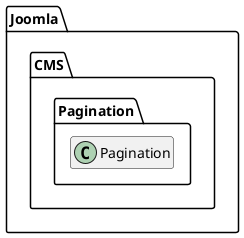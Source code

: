 @startuml
set namespaceSeparator \\
hide members
hide << alias >> circle

class Joomla\\CMS\\Pagination\\Pagination
@enduml
